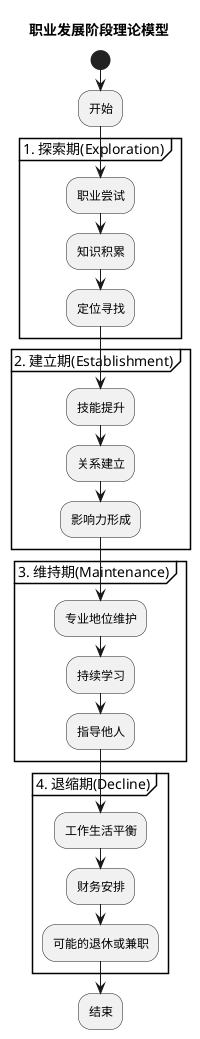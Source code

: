 @startuml
title 职业发展阶段理论模型

start
:开始;
partition "1. 探索期(Exploration)" {
:职业尝试;
:知识积累;
:定位寻找;
}
partition "2. 建立期(Establishment)" {
:技能提升;
:关系建立;
:影响力形成;
}
partition "3. 维持期(Maintenance)" {
:专业地位维护;
:持续学习;
:指导他人;
}
partition "4. 退缩期(Decline)" {
:工作生活平衡;
:财务安排;
:可能的退休或兼职;
}
:结束;
@enduml





